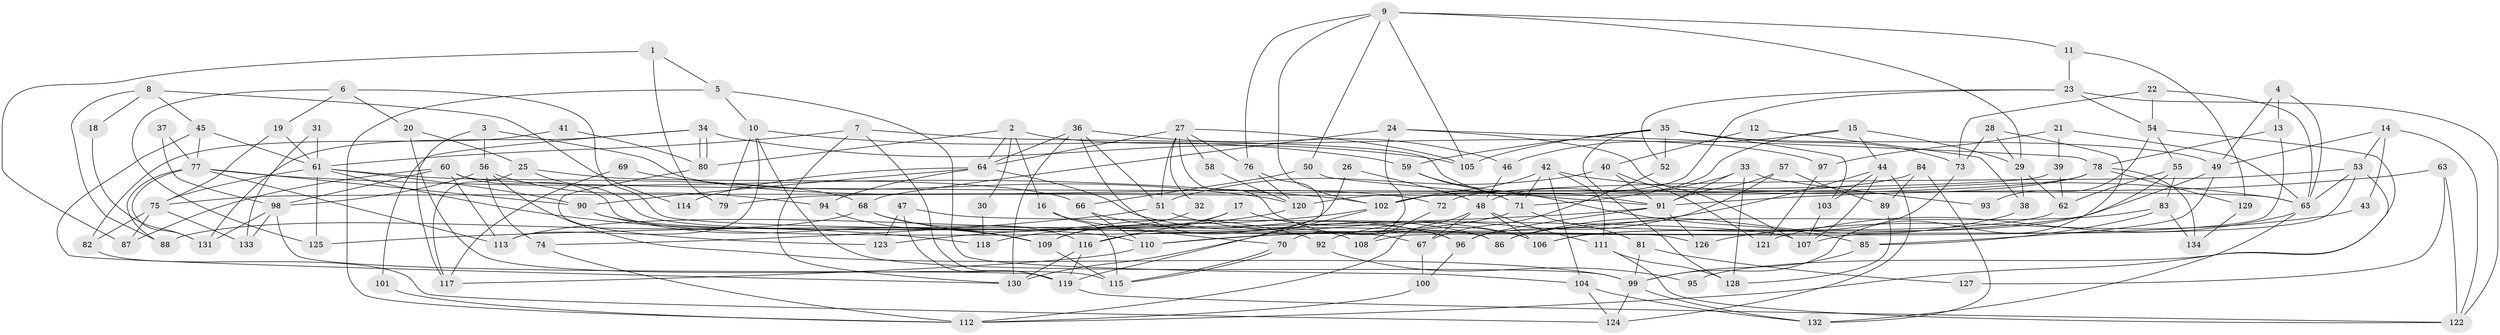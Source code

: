 // Generated by graph-tools (version 1.1) at 2025/26/03/09/25 03:26:22]
// undirected, 134 vertices, 268 edges
graph export_dot {
graph [start="1"]
  node [color=gray90,style=filled];
  1;
  2;
  3;
  4;
  5;
  6;
  7;
  8;
  9;
  10;
  11;
  12;
  13;
  14;
  15;
  16;
  17;
  18;
  19;
  20;
  21;
  22;
  23;
  24;
  25;
  26;
  27;
  28;
  29;
  30;
  31;
  32;
  33;
  34;
  35;
  36;
  37;
  38;
  39;
  40;
  41;
  42;
  43;
  44;
  45;
  46;
  47;
  48;
  49;
  50;
  51;
  52;
  53;
  54;
  55;
  56;
  57;
  58;
  59;
  60;
  61;
  62;
  63;
  64;
  65;
  66;
  67;
  68;
  69;
  70;
  71;
  72;
  73;
  74;
  75;
  76;
  77;
  78;
  79;
  80;
  81;
  82;
  83;
  84;
  85;
  86;
  87;
  88;
  89;
  90;
  91;
  92;
  93;
  94;
  95;
  96;
  97;
  98;
  99;
  100;
  101;
  102;
  103;
  104;
  105;
  106;
  107;
  108;
  109;
  110;
  111;
  112;
  113;
  114;
  115;
  116;
  117;
  118;
  119;
  120;
  121;
  122;
  123;
  124;
  125;
  126;
  127;
  128;
  129;
  130;
  131;
  132;
  133;
  134;
  1 -- 5;
  1 -- 79;
  1 -- 87;
  2 -- 64;
  2 -- 16;
  2 -- 30;
  2 -- 80;
  2 -- 97;
  3 -- 117;
  3 -- 56;
  3 -- 72;
  4 -- 13;
  4 -- 65;
  4 -- 49;
  5 -- 10;
  5 -- 104;
  5 -- 112;
  6 -- 125;
  6 -- 19;
  6 -- 20;
  6 -- 126;
  7 -- 119;
  7 -- 61;
  7 -- 91;
  7 -- 130;
  8 -- 88;
  8 -- 45;
  8 -- 18;
  8 -- 114;
  9 -- 76;
  9 -- 29;
  9 -- 11;
  9 -- 50;
  9 -- 102;
  9 -- 105;
  10 -- 99;
  10 -- 113;
  10 -- 59;
  10 -- 79;
  11 -- 23;
  11 -- 129;
  12 -- 40;
  12 -- 38;
  13 -- 78;
  13 -- 108;
  14 -- 122;
  14 -- 49;
  14 -- 43;
  14 -- 53;
  15 -- 48;
  15 -- 46;
  15 -- 29;
  15 -- 44;
  16 -- 70;
  16 -- 115;
  17 -- 96;
  17 -- 109;
  17 -- 116;
  18 -- 131;
  19 -- 61;
  19 -- 75;
  20 -- 25;
  20 -- 115;
  21 -- 65;
  21 -- 97;
  21 -- 39;
  22 -- 73;
  22 -- 65;
  22 -- 54;
  23 -- 122;
  23 -- 54;
  23 -- 52;
  23 -- 102;
  24 -- 78;
  24 -- 107;
  24 -- 68;
  24 -- 70;
  25 -- 86;
  25 -- 66;
  25 -- 117;
  26 -- 116;
  26 -- 48;
  27 -- 64;
  27 -- 105;
  27 -- 32;
  27 -- 51;
  27 -- 58;
  27 -- 76;
  27 -- 106;
  28 -- 99;
  28 -- 29;
  28 -- 73;
  29 -- 62;
  29 -- 38;
  30 -- 118;
  31 -- 61;
  31 -- 133;
  32 -- 109;
  33 -- 91;
  33 -- 71;
  33 -- 93;
  33 -- 128;
  34 -- 105;
  34 -- 80;
  34 -- 80;
  34 -- 101;
  34 -- 131;
  35 -- 49;
  35 -- 73;
  35 -- 52;
  35 -- 59;
  35 -- 103;
  35 -- 105;
  35 -- 128;
  36 -- 51;
  36 -- 130;
  36 -- 46;
  36 -- 64;
  36 -- 108;
  37 -- 98;
  37 -- 77;
  38 -- 86;
  39 -- 75;
  39 -- 62;
  40 -- 91;
  40 -- 51;
  40 -- 121;
  41 -- 80;
  41 -- 82;
  42 -- 111;
  42 -- 102;
  42 -- 65;
  42 -- 71;
  42 -- 104;
  43 -- 126;
  44 -- 107;
  44 -- 103;
  44 -- 110;
  44 -- 124;
  45 -- 61;
  45 -- 130;
  45 -- 77;
  46 -- 48;
  47 -- 107;
  47 -- 119;
  47 -- 123;
  48 -- 67;
  48 -- 106;
  48 -- 111;
  48 -- 112;
  49 -- 85;
  49 -- 110;
  50 -- 66;
  50 -- 91;
  51 -- 74;
  51 -- 106;
  52 -- 67;
  53 -- 112;
  53 -- 65;
  53 -- 72;
  53 -- 107;
  54 -- 55;
  54 -- 93;
  54 -- 95;
  55 -- 62;
  55 -- 106;
  55 -- 83;
  56 -- 94;
  56 -- 98;
  56 -- 74;
  56 -- 99;
  57 -- 91;
  57 -- 89;
  57 -- 92;
  58 -- 120;
  59 -- 71;
  59 -- 85;
  60 -- 65;
  60 -- 113;
  60 -- 67;
  60 -- 87;
  60 -- 98;
  61 -- 90;
  61 -- 68;
  61 -- 75;
  61 -- 118;
  61 -- 125;
  62 -- 106;
  63 -- 91;
  63 -- 122;
  63 -- 127;
  64 -- 90;
  64 -- 86;
  64 -- 94;
  64 -- 114;
  65 -- 121;
  65 -- 132;
  66 -- 96;
  66 -- 110;
  67 -- 100;
  68 -- 116;
  68 -- 88;
  68 -- 92;
  69 -- 117;
  69 -- 120;
  70 -- 115;
  70 -- 115;
  71 -- 81;
  71 -- 113;
  72 -- 108;
  73 -- 96;
  74 -- 112;
  75 -- 87;
  75 -- 82;
  75 -- 133;
  76 -- 119;
  76 -- 120;
  77 -- 102;
  77 -- 88;
  77 -- 90;
  77 -- 113;
  77 -- 131;
  78 -- 102;
  78 -- 129;
  78 -- 79;
  78 -- 134;
  80 -- 123;
  81 -- 99;
  81 -- 127;
  82 -- 124;
  83 -- 85;
  83 -- 86;
  83 -- 134;
  84 -- 132;
  84 -- 120;
  84 -- 89;
  85 -- 99;
  89 -- 128;
  90 -- 110;
  90 -- 109;
  91 -- 96;
  91 -- 125;
  91 -- 126;
  92 -- 95;
  94 -- 109;
  96 -- 100;
  97 -- 121;
  98 -- 131;
  98 -- 119;
  98 -- 133;
  99 -- 132;
  99 -- 124;
  100 -- 112;
  101 -- 112;
  102 -- 118;
  102 -- 130;
  103 -- 107;
  104 -- 124;
  104 -- 132;
  109 -- 115;
  110 -- 117;
  111 -- 128;
  111 -- 122;
  116 -- 130;
  116 -- 119;
  119 -- 122;
  120 -- 123;
  129 -- 134;
}
